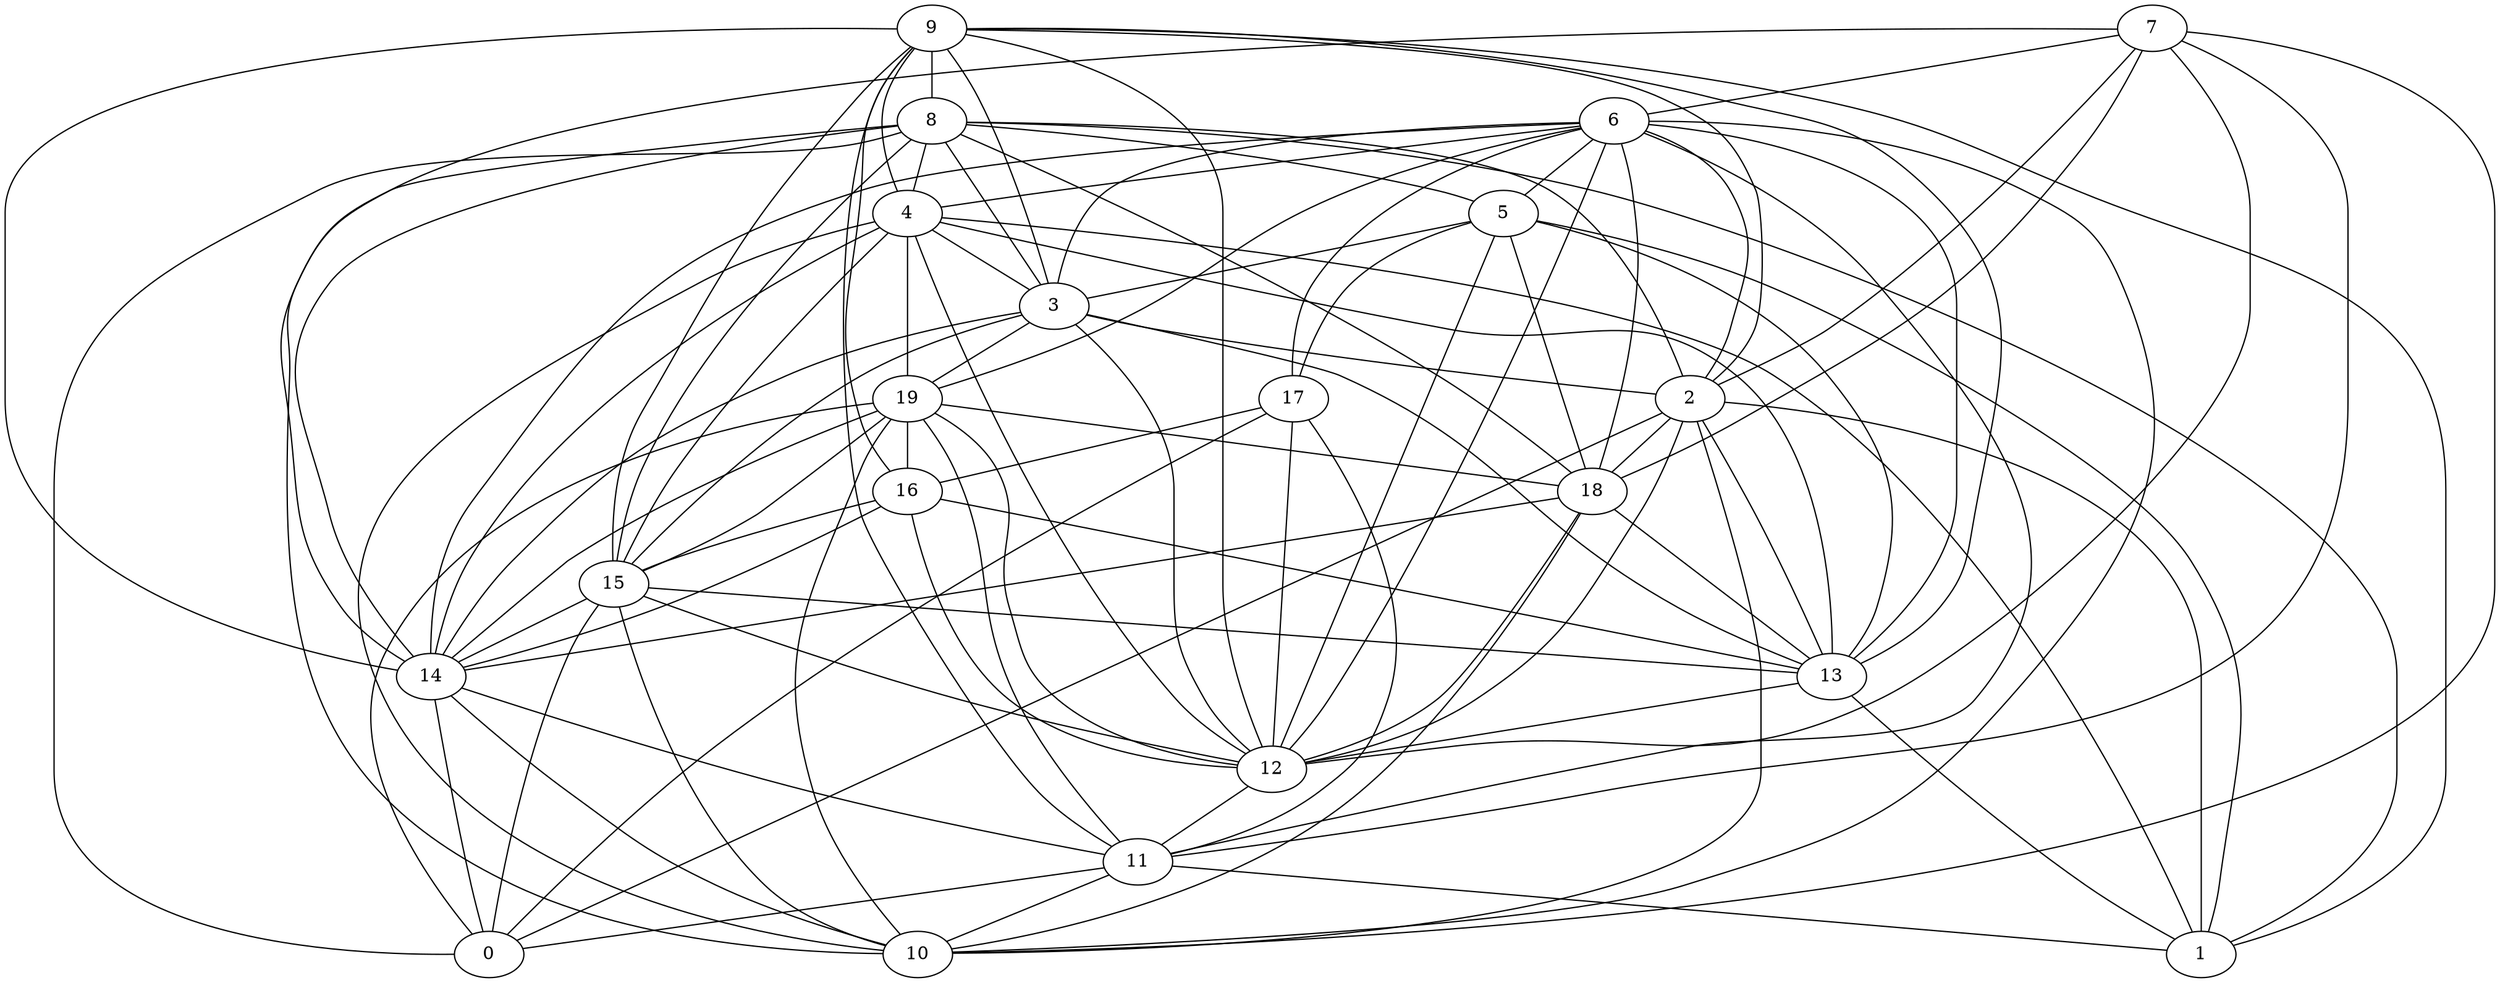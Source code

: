 digraph GG_graph {

subgraph G_graph {
edge [color = black]
"2" -> "0" [dir = none]
"2" -> "10" [dir = none]
"2" -> "12" [dir = none]
"2" -> "13" [dir = none]
"16" -> "12" [dir = none]
"16" -> "15" [dir = none]
"16" -> "13" [dir = none]
"3" -> "15" [dir = none]
"3" -> "19" [dir = none]
"3" -> "2" [dir = none]
"8" -> "3" [dir = none]
"8" -> "5" [dir = none]
"8" -> "18" [dir = none]
"8" -> "15" [dir = none]
"12" -> "11" [dir = none]
"17" -> "11" [dir = none]
"17" -> "12" [dir = none]
"17" -> "16" [dir = none]
"7" -> "10" [dir = none]
"7" -> "2" [dir = none]
"7" -> "11" [dir = none]
"7" -> "14" [dir = none]
"7" -> "12" [dir = none]
"11" -> "10" [dir = none]
"11" -> "1" [dir = none]
"18" -> "12" [dir = none]
"18" -> "14" [dir = none]
"18" -> "13" [dir = none]
"5" -> "12" [dir = none]
"5" -> "3" [dir = none]
"5" -> "1" [dir = none]
"5" -> "18" [dir = none]
"6" -> "14" [dir = none]
"6" -> "13" [dir = none]
"6" -> "17" [dir = none]
"6" -> "3" [dir = none]
"6" -> "10" [dir = none]
"19" -> "16" [dir = none]
"19" -> "12" [dir = none]
"19" -> "14" [dir = none]
"19" -> "18" [dir = none]
"19" -> "0" [dir = none]
"13" -> "1" [dir = none]
"15" -> "10" [dir = none]
"15" -> "12" [dir = none]
"15" -> "14" [dir = none]
"15" -> "13" [dir = none]
"9" -> "1" [dir = none]
"9" -> "8" [dir = none]
"9" -> "12" [dir = none]
"9" -> "4" [dir = none]
"14" -> "0" [dir = none]
"14" -> "10" [dir = none]
"14" -> "11" [dir = none]
"4" -> "12" [dir = none]
"4" -> "3" [dir = none]
"4" -> "14" [dir = none]
"7" -> "18" [dir = none]
"9" -> "3" [dir = none]
"19" -> "10" [dir = none]
"9" -> "15" [dir = none]
"8" -> "1" [dir = none]
"5" -> "13" [dir = none]
"6" -> "2" [dir = none]
"2" -> "1" [dir = none]
"9" -> "2" [dir = none]
"6" -> "4" [dir = none]
"3" -> "14" [dir = none]
"8" -> "4" [dir = none]
"11" -> "0" [dir = none]
"8" -> "0" [dir = none]
"9" -> "11" [dir = none]
"5" -> "17" [dir = none]
"2" -> "18" [dir = none]
"8" -> "2" [dir = none]
"19" -> "11" [dir = none]
"4" -> "1" [dir = none]
"18" -> "10" [dir = none]
"7" -> "6" [dir = none]
"13" -> "12" [dir = none]
"6" -> "19" [dir = none]
"6" -> "18" [dir = none]
"4" -> "13" [dir = none]
"17" -> "0" [dir = none]
"6" -> "5" [dir = none]
"8" -> "14" [dir = none]
"9" -> "16" [dir = none]
"6" -> "12" [dir = none]
"4" -> "15" [dir = none]
"15" -> "0" [dir = none]
"4" -> "10" [dir = none]
"19" -> "15" [dir = none]
"6" -> "11" [dir = none]
"3" -> "13" [dir = none]
"9" -> "13" [dir = none]
"4" -> "19" [dir = none]
"8" -> "10" [dir = none]
"16" -> "14" [dir = none]
"9" -> "14" [dir = none]
"3" -> "12" [dir = none]
}

}
